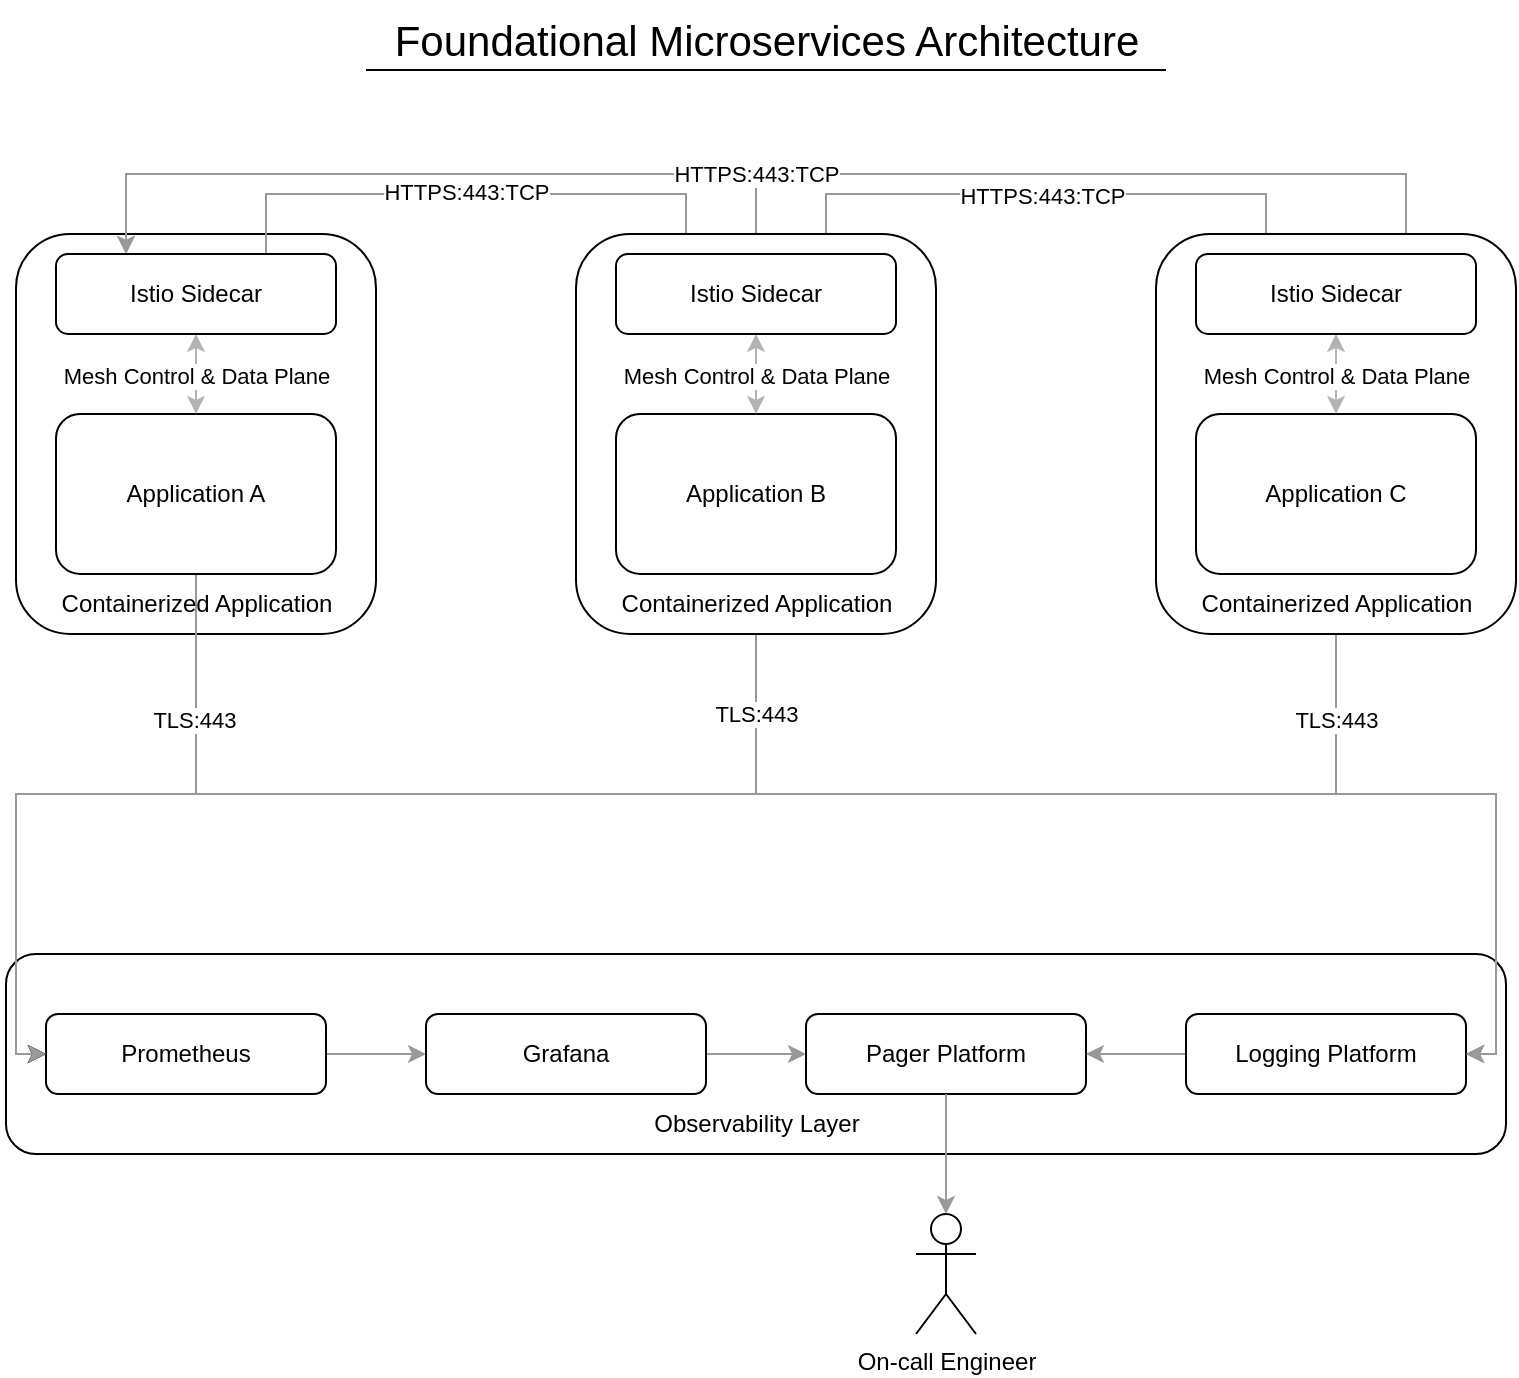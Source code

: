 <mxfile version="26.0.6">
  <diagram name="Page-1" id="sbiA7yvG_qwETqurrWAO">
    <mxGraphModel dx="1482" dy="738" grid="1" gridSize="10" guides="1" tooltips="1" connect="1" arrows="1" fold="1" page="1" pageScale="1" pageWidth="850" pageHeight="1100" math="0" shadow="0">
      <root>
        <mxCell id="0" />
        <mxCell id="1" parent="0" />
        <mxCell id="OPhc5zmEHg2Fb8m4xI22-1" value="" style="rounded=1;whiteSpace=wrap;html=1;labelPosition=center;verticalLabelPosition=middle;align=center;verticalAlign=middle;" vertex="1" parent="1">
          <mxGeometry x="50" y="129.95" width="180" height="200" as="geometry" />
        </mxCell>
        <mxCell id="OPhc5zmEHg2Fb8m4xI22-53" value="" style="rounded=1;whiteSpace=wrap;html=1;labelPosition=center;verticalLabelPosition=middle;align=center;verticalAlign=middle;" vertex="1" parent="1">
          <mxGeometry x="45" y="490" width="750" height="100" as="geometry" />
        </mxCell>
        <mxCell id="OPhc5zmEHg2Fb8m4xI22-36" style="edgeStyle=orthogonalEdgeStyle;rounded=0;orthogonalLoop=1;jettySize=auto;html=1;exitX=0.75;exitY=0;exitDx=0;exitDy=0;entryX=0.25;entryY=0;entryDx=0;entryDy=0;strokeColor=#999999;" edge="1" parent="1" source="OPhc5zmEHg2Fb8m4xI22-4" target="OPhc5zmEHg2Fb8m4xI22-28">
          <mxGeometry relative="1" as="geometry">
            <Array as="points">
              <mxPoint x="175" y="109.95" />
              <mxPoint x="385" y="109.95" />
            </Array>
          </mxGeometry>
        </mxCell>
        <mxCell id="OPhc5zmEHg2Fb8m4xI22-68" value="HTTPS:443:TCP" style="edgeLabel;html=1;align=center;verticalAlign=middle;resizable=0;points=[];" vertex="1" connectable="0" parent="OPhc5zmEHg2Fb8m4xI22-36">
          <mxGeometry x="-0.042" y="1" relative="1" as="geometry">
            <mxPoint as="offset" />
          </mxGeometry>
        </mxCell>
        <mxCell id="OPhc5zmEHg2Fb8m4xI22-37" style="edgeStyle=orthogonalEdgeStyle;rounded=0;orthogonalLoop=1;jettySize=auto;html=1;exitX=0.75;exitY=0;exitDx=0;exitDy=0;entryX=0.25;entryY=0;entryDx=0;entryDy=0;strokeColor=#999999;" edge="1" parent="1" source="OPhc5zmEHg2Fb8m4xI22-28" target="OPhc5zmEHg2Fb8m4xI22-35">
          <mxGeometry relative="1" as="geometry">
            <Array as="points">
              <mxPoint x="455" y="109.95" />
              <mxPoint x="675" y="109.95" />
            </Array>
          </mxGeometry>
        </mxCell>
        <mxCell id="OPhc5zmEHg2Fb8m4xI22-69" value="HTTPS:443:TCP" style="edgeLabel;html=1;align=center;verticalAlign=middle;resizable=0;points=[];" vertex="1" connectable="0" parent="OPhc5zmEHg2Fb8m4xI22-37">
          <mxGeometry x="-0.014" y="-1" relative="1" as="geometry">
            <mxPoint as="offset" />
          </mxGeometry>
        </mxCell>
        <mxCell id="OPhc5zmEHg2Fb8m4xI22-38" style="edgeStyle=orthogonalEdgeStyle;rounded=0;orthogonalLoop=1;jettySize=auto;html=1;exitX=0.75;exitY=0;exitDx=0;exitDy=0;entryX=0.25;entryY=0;entryDx=0;entryDy=0;strokeColor=#999999;" edge="1" parent="1" source="OPhc5zmEHg2Fb8m4xI22-35" target="OPhc5zmEHg2Fb8m4xI22-4">
          <mxGeometry relative="1" as="geometry">
            <Array as="points">
              <mxPoint x="745" y="99.95" />
              <mxPoint x="105" y="99.95" />
            </Array>
          </mxGeometry>
        </mxCell>
        <mxCell id="OPhc5zmEHg2Fb8m4xI22-39" style="edgeStyle=orthogonalEdgeStyle;rounded=0;orthogonalLoop=1;jettySize=auto;html=1;exitX=0.5;exitY=0;exitDx=0;exitDy=0;entryX=0.25;entryY=0;entryDx=0;entryDy=0;strokeColor=#999999;" edge="1" parent="1" source="OPhc5zmEHg2Fb8m4xI22-28" target="OPhc5zmEHg2Fb8m4xI22-4">
          <mxGeometry relative="1" as="geometry">
            <Array as="points">
              <mxPoint x="420" y="100" />
              <mxPoint x="105" y="100" />
            </Array>
          </mxGeometry>
        </mxCell>
        <mxCell id="OPhc5zmEHg2Fb8m4xI22-73" value="HTTPS:443:TCP" style="edgeLabel;html=1;align=center;verticalAlign=middle;resizable=0;points=[];" vertex="1" connectable="0" parent="OPhc5zmEHg2Fb8m4xI22-39">
          <mxGeometry x="-0.747" relative="1" as="geometry">
            <mxPoint x="10" as="offset" />
          </mxGeometry>
        </mxCell>
        <mxCell id="OPhc5zmEHg2Fb8m4xI22-56" style="edgeStyle=orthogonalEdgeStyle;rounded=0;orthogonalLoop=1;jettySize=auto;html=1;exitX=0.5;exitY=1;exitDx=0;exitDy=0;entryX=0;entryY=0.5;entryDx=0;entryDy=0;" edge="1" parent="1" source="OPhc5zmEHg2Fb8m4xI22-2" target="OPhc5zmEHg2Fb8m4xI22-42">
          <mxGeometry relative="1" as="geometry">
            <Array as="points">
              <mxPoint x="140" y="410" />
              <mxPoint x="50" y="410" />
              <mxPoint x="50" y="540" />
            </Array>
          </mxGeometry>
        </mxCell>
        <mxCell id="OPhc5zmEHg2Fb8m4xI22-62" style="edgeStyle=orthogonalEdgeStyle;rounded=0;orthogonalLoop=1;jettySize=auto;html=1;exitX=0.5;exitY=1;exitDx=0;exitDy=0;entryX=1;entryY=0.5;entryDx=0;entryDy=0;strokeColor=#999999;" edge="1" parent="1" source="OPhc5zmEHg2Fb8m4xI22-2" target="OPhc5zmEHg2Fb8m4xI22-45">
          <mxGeometry relative="1" as="geometry">
            <Array as="points">
              <mxPoint x="140" y="410" />
              <mxPoint x="790" y="410" />
              <mxPoint x="790" y="540" />
            </Array>
          </mxGeometry>
        </mxCell>
        <mxCell id="OPhc5zmEHg2Fb8m4xI22-65" value="TLS:443" style="edgeLabel;html=1;align=center;verticalAlign=middle;resizable=0;points=[];" vertex="1" connectable="0" parent="OPhc5zmEHg2Fb8m4xI22-62">
          <mxGeometry x="-0.84" y="-1" relative="1" as="geometry">
            <mxPoint as="offset" />
          </mxGeometry>
        </mxCell>
        <mxCell id="OPhc5zmEHg2Fb8m4xI22-2" value="Application A" style="rounded=1;whiteSpace=wrap;html=1;" vertex="1" parent="1">
          <mxGeometry x="70" y="219.95" width="140" height="80" as="geometry" />
        </mxCell>
        <mxCell id="OPhc5zmEHg2Fb8m4xI22-3" value="Containerized Application" style="text;html=1;align=center;verticalAlign=middle;resizable=0;points=[];autosize=1;strokeColor=none;fillColor=none;" vertex="1" parent="1">
          <mxGeometry x="60" y="299.95" width="160" height="30" as="geometry" />
        </mxCell>
        <mxCell id="OPhc5zmEHg2Fb8m4xI22-6" value="" style="edgeStyle=orthogonalEdgeStyle;rounded=0;orthogonalLoop=1;jettySize=auto;html=1;startArrow=classic;startFill=1;strokeColor=#B3B3B3;" edge="1" parent="1" source="OPhc5zmEHg2Fb8m4xI22-4">
          <mxGeometry relative="1" as="geometry">
            <mxPoint x="140" y="219.95" as="targetPoint" />
          </mxGeometry>
        </mxCell>
        <mxCell id="OPhc5zmEHg2Fb8m4xI22-7" value="Mesh Control &amp;amp; Data Plane" style="edgeLabel;html=1;align=center;verticalAlign=middle;resizable=0;points=[];" vertex="1" connectable="0" parent="OPhc5zmEHg2Fb8m4xI22-6">
          <mxGeometry x="-0.035" relative="1" as="geometry">
            <mxPoint y="1" as="offset" />
          </mxGeometry>
        </mxCell>
        <mxCell id="OPhc5zmEHg2Fb8m4xI22-4" value="Istio Sidecar" style="rounded=1;whiteSpace=wrap;html=1;" vertex="1" parent="1">
          <mxGeometry x="70" y="139.95" width="140" height="40" as="geometry" />
        </mxCell>
        <mxCell id="OPhc5zmEHg2Fb8m4xI22-59" style="edgeStyle=orthogonalEdgeStyle;rounded=0;orthogonalLoop=1;jettySize=auto;html=1;exitX=1;exitY=0.5;exitDx=0;exitDy=0;entryX=0;entryY=0.5;entryDx=0;entryDy=0;strokeColor=#999999;" edge="1" parent="1" source="OPhc5zmEHg2Fb8m4xI22-42" target="OPhc5zmEHg2Fb8m4xI22-43">
          <mxGeometry relative="1" as="geometry" />
        </mxCell>
        <mxCell id="OPhc5zmEHg2Fb8m4xI22-42" value="Prometheus" style="rounded=1;whiteSpace=wrap;html=1;" vertex="1" parent="1">
          <mxGeometry x="65" y="520" width="140" height="40" as="geometry" />
        </mxCell>
        <mxCell id="OPhc5zmEHg2Fb8m4xI22-60" style="edgeStyle=orthogonalEdgeStyle;rounded=0;orthogonalLoop=1;jettySize=auto;html=1;exitX=1;exitY=0.5;exitDx=0;exitDy=0;entryX=0;entryY=0.5;entryDx=0;entryDy=0;strokeColor=#999999;" edge="1" parent="1" source="OPhc5zmEHg2Fb8m4xI22-43" target="OPhc5zmEHg2Fb8m4xI22-44">
          <mxGeometry relative="1" as="geometry" />
        </mxCell>
        <mxCell id="OPhc5zmEHg2Fb8m4xI22-43" value="Grafana" style="rounded=1;whiteSpace=wrap;html=1;" vertex="1" parent="1">
          <mxGeometry x="255" y="520" width="140" height="40" as="geometry" />
        </mxCell>
        <mxCell id="OPhc5zmEHg2Fb8m4xI22-44" value="Pager Platform" style="rounded=1;whiteSpace=wrap;html=1;" vertex="1" parent="1">
          <mxGeometry x="445" y="520" width="140" height="40" as="geometry" />
        </mxCell>
        <mxCell id="OPhc5zmEHg2Fb8m4xI22-61" style="edgeStyle=orthogonalEdgeStyle;rounded=0;orthogonalLoop=1;jettySize=auto;html=1;exitX=0;exitY=0.5;exitDx=0;exitDy=0;entryX=1;entryY=0.5;entryDx=0;entryDy=0;strokeColor=#999999;" edge="1" parent="1" source="OPhc5zmEHg2Fb8m4xI22-45" target="OPhc5zmEHg2Fb8m4xI22-44">
          <mxGeometry relative="1" as="geometry" />
        </mxCell>
        <mxCell id="OPhc5zmEHg2Fb8m4xI22-45" value="Logging Platform" style="rounded=1;whiteSpace=wrap;html=1;" vertex="1" parent="1">
          <mxGeometry x="635" y="520" width="140" height="40" as="geometry" />
        </mxCell>
        <mxCell id="OPhc5zmEHg2Fb8m4xI22-54" value="Observability Layer" style="text;html=1;align=center;verticalAlign=middle;resizable=0;points=[];autosize=1;strokeColor=none;fillColor=none;" vertex="1" parent="1">
          <mxGeometry x="355" y="560" width="130" height="30" as="geometry" />
        </mxCell>
        <mxCell id="OPhc5zmEHg2Fb8m4xI22-57" style="edgeStyle=orthogonalEdgeStyle;rounded=0;orthogonalLoop=1;jettySize=auto;html=1;exitX=0.5;exitY=1;exitDx=0;exitDy=0;entryX=0;entryY=0.5;entryDx=0;entryDy=0;" edge="1" parent="1" source="OPhc5zmEHg2Fb8m4xI22-24" target="OPhc5zmEHg2Fb8m4xI22-42">
          <mxGeometry relative="1" as="geometry">
            <Array as="points">
              <mxPoint x="420" y="410" />
              <mxPoint x="50" y="410" />
              <mxPoint x="50" y="540" />
            </Array>
          </mxGeometry>
        </mxCell>
        <mxCell id="OPhc5zmEHg2Fb8m4xI22-58" style="edgeStyle=orthogonalEdgeStyle;rounded=0;orthogonalLoop=1;jettySize=auto;html=1;exitX=0.5;exitY=1;exitDx=0;exitDy=0;entryX=0;entryY=0.5;entryDx=0;entryDy=0;strokeColor=#999999;" edge="1" parent="1" source="OPhc5zmEHg2Fb8m4xI22-31" target="OPhc5zmEHg2Fb8m4xI22-42">
          <mxGeometry relative="1" as="geometry">
            <Array as="points">
              <mxPoint x="710" y="410" />
              <mxPoint x="50" y="410" />
              <mxPoint x="50" y="540" />
            </Array>
          </mxGeometry>
        </mxCell>
        <mxCell id="OPhc5zmEHg2Fb8m4xI22-63" style="edgeStyle=orthogonalEdgeStyle;rounded=0;orthogonalLoop=1;jettySize=auto;html=1;exitX=0.5;exitY=1;exitDx=0;exitDy=0;entryX=1;entryY=0.5;entryDx=0;entryDy=0;strokeColor=#999999;" edge="1" parent="1" source="OPhc5zmEHg2Fb8m4xI22-24" target="OPhc5zmEHg2Fb8m4xI22-45">
          <mxGeometry relative="1" as="geometry">
            <Array as="points">
              <mxPoint x="420" y="410" />
              <mxPoint x="790" y="410" />
              <mxPoint x="790" y="540" />
            </Array>
          </mxGeometry>
        </mxCell>
        <mxCell id="OPhc5zmEHg2Fb8m4xI22-66" value="TLS:443" style="edgeLabel;html=1;align=center;verticalAlign=middle;resizable=0;points=[];" vertex="1" connectable="0" parent="OPhc5zmEHg2Fb8m4xI22-63">
          <mxGeometry x="-0.763" y="1" relative="1" as="geometry">
            <mxPoint x="-1" y="-4" as="offset" />
          </mxGeometry>
        </mxCell>
        <mxCell id="OPhc5zmEHg2Fb8m4xI22-64" style="edgeStyle=orthogonalEdgeStyle;rounded=0;orthogonalLoop=1;jettySize=auto;html=1;exitX=0.5;exitY=1;exitDx=0;exitDy=0;entryX=1;entryY=0.5;entryDx=0;entryDy=0;strokeColor=#999999;" edge="1" parent="1" source="OPhc5zmEHg2Fb8m4xI22-31" target="OPhc5zmEHg2Fb8m4xI22-45">
          <mxGeometry relative="1" as="geometry">
            <Array as="points">
              <mxPoint x="710" y="410" />
              <mxPoint x="790" y="410" />
              <mxPoint x="790" y="540" />
            </Array>
          </mxGeometry>
        </mxCell>
        <mxCell id="OPhc5zmEHg2Fb8m4xI22-67" value="TLS:443" style="edgeLabel;html=1;align=center;verticalAlign=middle;resizable=0;points=[];" vertex="1" connectable="0" parent="OPhc5zmEHg2Fb8m4xI22-64">
          <mxGeometry x="-0.563" relative="1" as="geometry">
            <mxPoint as="offset" />
          </mxGeometry>
        </mxCell>
        <mxCell id="OPhc5zmEHg2Fb8m4xI22-75" value="On-call Engineer" style="shape=umlActor;verticalLabelPosition=bottom;verticalAlign=top;html=1;outlineConnect=0;" vertex="1" parent="1">
          <mxGeometry x="500" y="620" width="30" height="60" as="geometry" />
        </mxCell>
        <mxCell id="OPhc5zmEHg2Fb8m4xI22-76" style="edgeStyle=orthogonalEdgeStyle;rounded=0;orthogonalLoop=1;jettySize=auto;html=1;exitX=0.5;exitY=1;exitDx=0;exitDy=0;entryX=0.5;entryY=0;entryDx=0;entryDy=0;entryPerimeter=0;strokeColor=#999999;" edge="1" parent="1" source="OPhc5zmEHg2Fb8m4xI22-44" target="OPhc5zmEHg2Fb8m4xI22-75">
          <mxGeometry relative="1" as="geometry" />
        </mxCell>
        <mxCell id="OPhc5zmEHg2Fb8m4xI22-77" value="&lt;font style=&quot;font-size: 21px;&quot;&gt;Foundational Microservices Architecture&lt;/font&gt;" style="text;html=1;align=center;verticalAlign=middle;resizable=0;points=[];autosize=1;strokeColor=none;fillColor=none;" vertex="1" parent="1">
          <mxGeometry x="225" y="13" width="400" height="40" as="geometry" />
        </mxCell>
        <mxCell id="OPhc5zmEHg2Fb8m4xI22-23" value="" style="rounded=1;whiteSpace=wrap;html=1;labelPosition=center;verticalLabelPosition=middle;align=center;verticalAlign=middle;" vertex="1" parent="1">
          <mxGeometry x="330" y="129.95" width="180" height="200" as="geometry" />
        </mxCell>
        <mxCell id="OPhc5zmEHg2Fb8m4xI22-24" value="Application B" style="rounded=1;whiteSpace=wrap;html=1;" vertex="1" parent="1">
          <mxGeometry x="350" y="219.95" width="140" height="80" as="geometry" />
        </mxCell>
        <mxCell id="OPhc5zmEHg2Fb8m4xI22-25" value="Containerized Application" style="text;html=1;align=center;verticalAlign=middle;resizable=0;points=[];autosize=1;strokeColor=none;fillColor=none;" vertex="1" parent="1">
          <mxGeometry x="340" y="299.95" width="160" height="30" as="geometry" />
        </mxCell>
        <mxCell id="OPhc5zmEHg2Fb8m4xI22-26" value="" style="edgeStyle=orthogonalEdgeStyle;rounded=0;orthogonalLoop=1;jettySize=auto;html=1;startArrow=classic;startFill=1;strokeColor=#B3B3B3;" edge="1" parent="1" source="OPhc5zmEHg2Fb8m4xI22-28">
          <mxGeometry relative="1" as="geometry">
            <mxPoint x="420" y="219.95" as="targetPoint" />
          </mxGeometry>
        </mxCell>
        <mxCell id="OPhc5zmEHg2Fb8m4xI22-27" value="Mesh Control &amp;amp; Data Plane" style="edgeLabel;html=1;align=center;verticalAlign=middle;resizable=0;points=[];" vertex="1" connectable="0" parent="OPhc5zmEHg2Fb8m4xI22-26">
          <mxGeometry x="-0.035" relative="1" as="geometry">
            <mxPoint y="1" as="offset" />
          </mxGeometry>
        </mxCell>
        <mxCell id="OPhc5zmEHg2Fb8m4xI22-28" value="Istio Sidecar" style="rounded=1;whiteSpace=wrap;html=1;" vertex="1" parent="1">
          <mxGeometry x="350" y="139.95" width="140" height="40" as="geometry" />
        </mxCell>
        <mxCell id="OPhc5zmEHg2Fb8m4xI22-30" value="" style="rounded=1;whiteSpace=wrap;html=1;labelPosition=center;verticalLabelPosition=middle;align=center;verticalAlign=middle;" vertex="1" parent="1">
          <mxGeometry x="620" y="129.95" width="180" height="200" as="geometry" />
        </mxCell>
        <mxCell id="OPhc5zmEHg2Fb8m4xI22-31" value="Application C" style="rounded=1;whiteSpace=wrap;html=1;" vertex="1" parent="1">
          <mxGeometry x="640" y="219.95" width="140" height="80" as="geometry" />
        </mxCell>
        <mxCell id="OPhc5zmEHg2Fb8m4xI22-32" value="Containerized Application" style="text;html=1;align=center;verticalAlign=middle;resizable=0;points=[];autosize=1;strokeColor=none;fillColor=none;" vertex="1" parent="1">
          <mxGeometry x="630" y="299.95" width="160" height="30" as="geometry" />
        </mxCell>
        <mxCell id="OPhc5zmEHg2Fb8m4xI22-33" value="" style="edgeStyle=orthogonalEdgeStyle;rounded=0;orthogonalLoop=1;jettySize=auto;html=1;startArrow=classic;startFill=1;strokeColor=#B3B3B3;" edge="1" parent="1" source="OPhc5zmEHg2Fb8m4xI22-35">
          <mxGeometry relative="1" as="geometry">
            <mxPoint x="710" y="219.95" as="targetPoint" />
          </mxGeometry>
        </mxCell>
        <mxCell id="OPhc5zmEHg2Fb8m4xI22-34" value="Mesh Control &amp;amp; Data Plane" style="edgeLabel;html=1;align=center;verticalAlign=middle;resizable=0;points=[];" vertex="1" connectable="0" parent="OPhc5zmEHg2Fb8m4xI22-33">
          <mxGeometry x="-0.035" relative="1" as="geometry">
            <mxPoint y="1" as="offset" />
          </mxGeometry>
        </mxCell>
        <mxCell id="OPhc5zmEHg2Fb8m4xI22-35" value="Istio Sidecar" style="rounded=1;whiteSpace=wrap;html=1;" vertex="1" parent="1">
          <mxGeometry x="640" y="139.95" width="140" height="40" as="geometry" />
        </mxCell>
        <mxCell id="OPhc5zmEHg2Fb8m4xI22-78" value="" style="endArrow=none;html=1;rounded=0;" edge="1" parent="1">
          <mxGeometry width="50" height="50" relative="1" as="geometry">
            <mxPoint x="225" y="48" as="sourcePoint" />
            <mxPoint x="625" y="48" as="targetPoint" />
          </mxGeometry>
        </mxCell>
      </root>
    </mxGraphModel>
  </diagram>
</mxfile>
